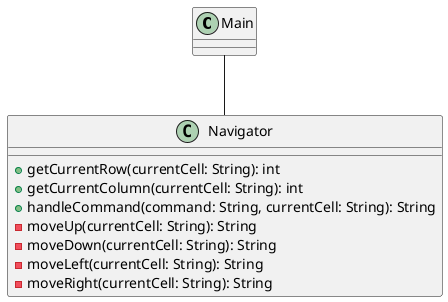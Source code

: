 @startuml Movement

class Main {

}
class Navigator {
    + getCurrentRow(currentCell: String): int
    + getCurrentColumn(currentCell: String): int
    + handleCommand(command: String, currentCell: String): String
    - moveUp(currentCell: String): String
    - moveDown(currentCell: String): String
    - moveLeft(currentCell: String): String
    - moveRight(currentCell: String): String
}

Main -- Navigator 

@enduml
